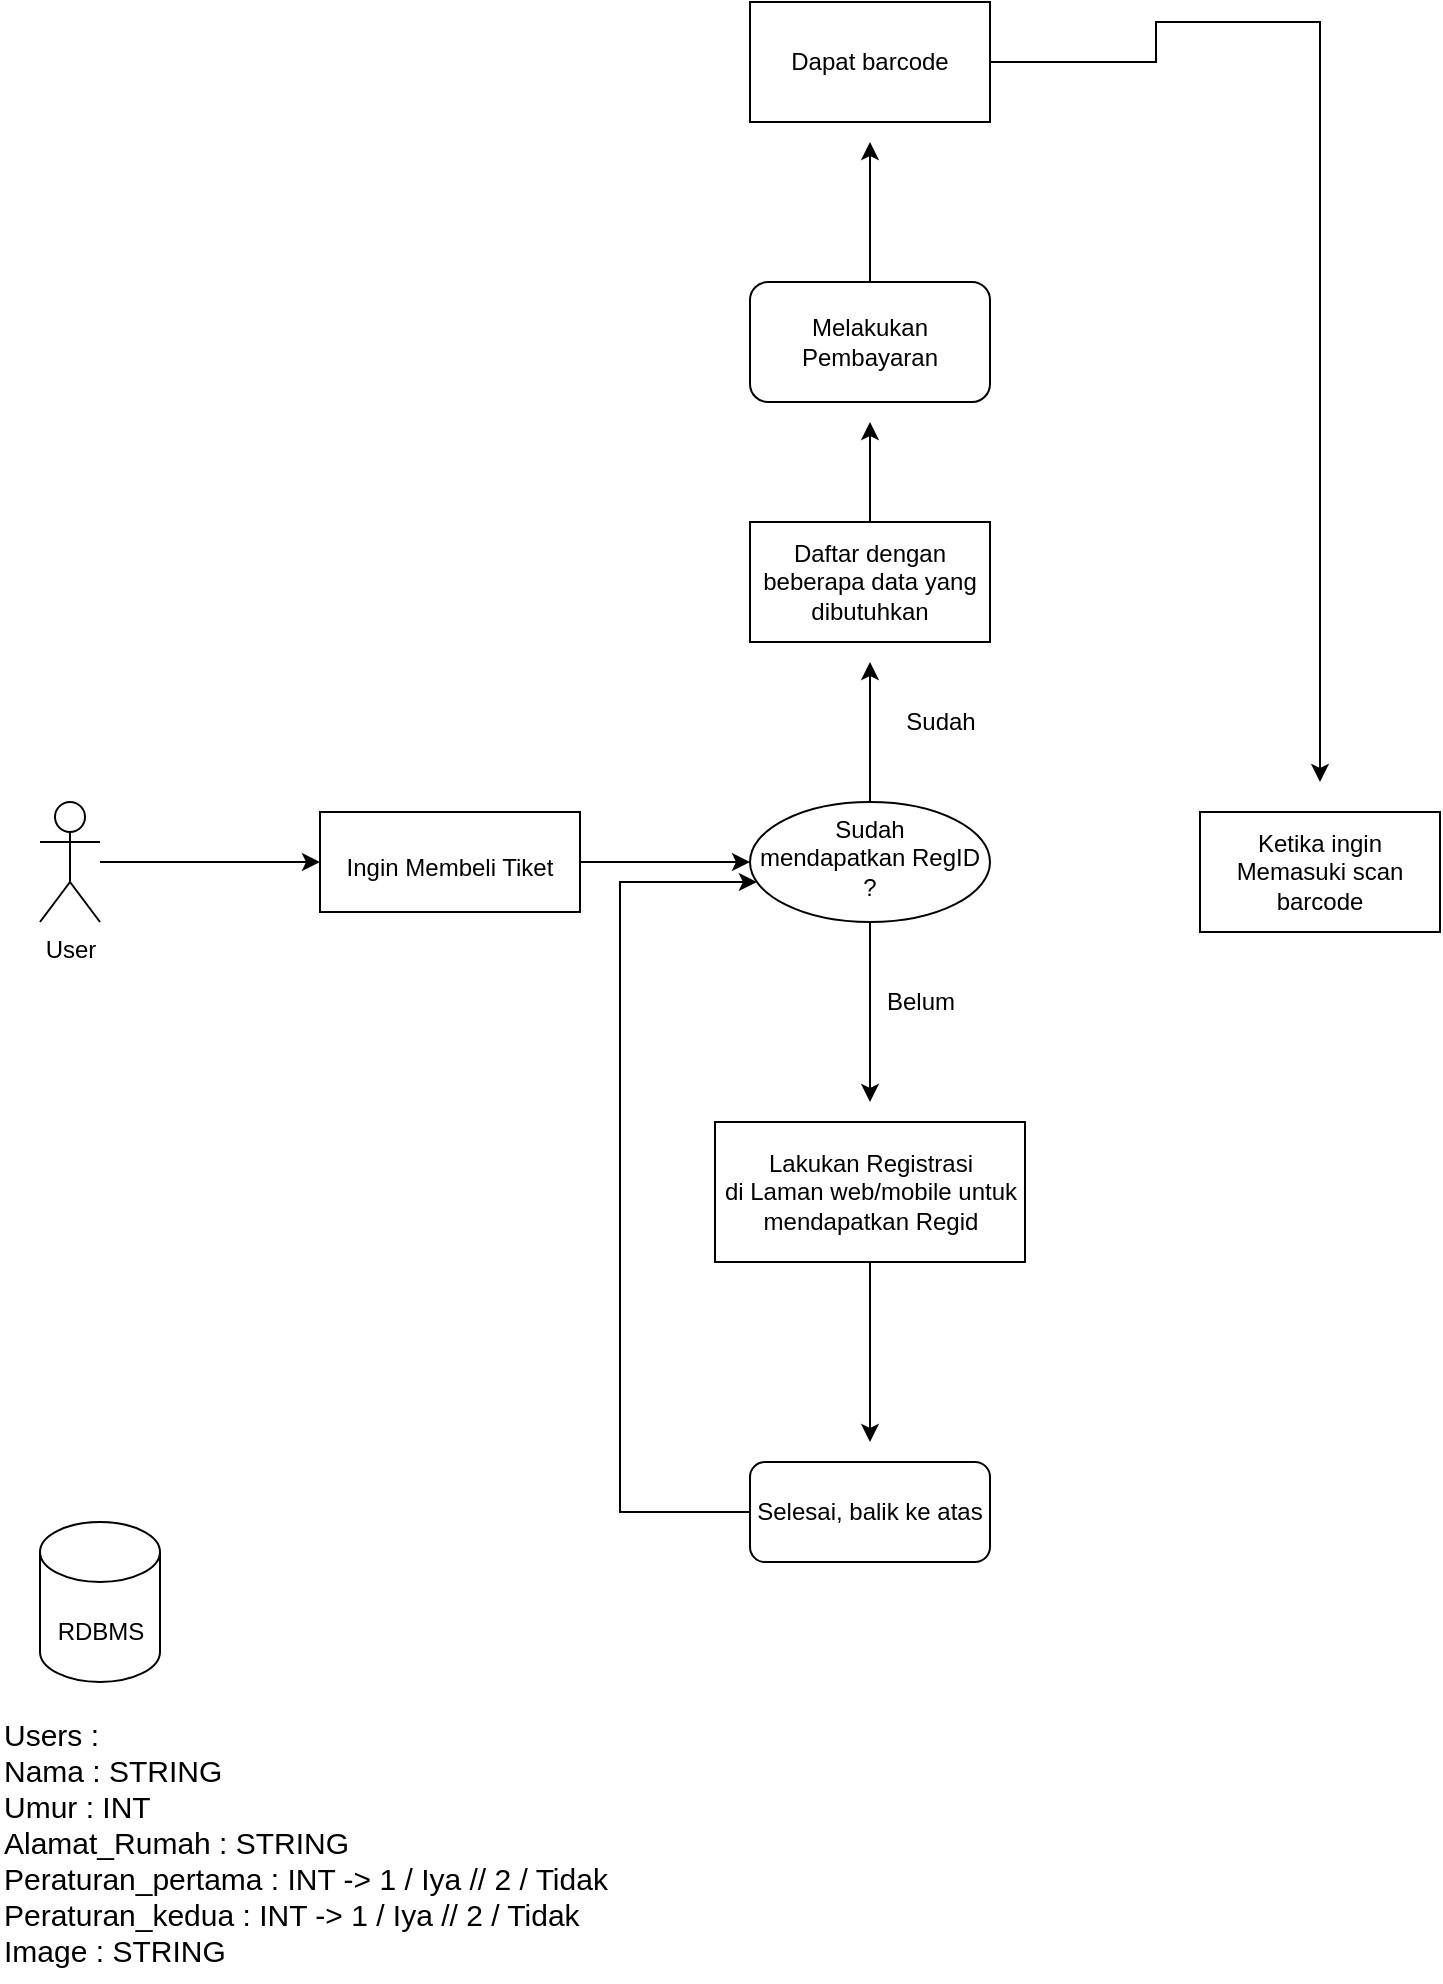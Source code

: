 <mxfile version="20.3.6" type="github">
  <diagram id="R29aMpHS694Ucdykr4rr" name="Page-1">
    <mxGraphModel dx="1221" dy="1768" grid="1" gridSize="10" guides="1" tooltips="1" connect="1" arrows="1" fold="1" page="1" pageScale="1" pageWidth="850" pageHeight="1100" math="0" shadow="0">
      <root>
        <mxCell id="0" />
        <mxCell id="1" parent="0" />
        <mxCell id="BxCldO122E4UIg3jQf_D-3" value="" style="edgeStyle=orthogonalEdgeStyle;rounded=0;orthogonalLoop=1;jettySize=auto;html=1;" edge="1" parent="1" source="BxCldO122E4UIg3jQf_D-1" target="BxCldO122E4UIg3jQf_D-2">
          <mxGeometry relative="1" as="geometry" />
        </mxCell>
        <mxCell id="BxCldO122E4UIg3jQf_D-1" value="User" style="shape=umlActor;verticalLabelPosition=bottom;verticalAlign=top;html=1;outlineConnect=0;" vertex="1" parent="1">
          <mxGeometry x="50" y="230" width="30" height="60" as="geometry" />
        </mxCell>
        <mxCell id="BxCldO122E4UIg3jQf_D-5" value="" style="edgeStyle=orthogonalEdgeStyle;rounded=0;orthogonalLoop=1;jettySize=auto;html=1;" edge="1" parent="1" source="BxCldO122E4UIg3jQf_D-2" target="BxCldO122E4UIg3jQf_D-4">
          <mxGeometry relative="1" as="geometry" />
        </mxCell>
        <mxCell id="BxCldO122E4UIg3jQf_D-2" value="&lt;br&gt;&lt;div&gt;Ingin Membeli Tiket&lt;/div&gt;" style="whiteSpace=wrap;html=1;verticalAlign=top;" vertex="1" parent="1">
          <mxGeometry x="190" y="235" width="130" height="50" as="geometry" />
        </mxCell>
        <mxCell id="BxCldO122E4UIg3jQf_D-8" style="edgeStyle=orthogonalEdgeStyle;rounded=0;orthogonalLoop=1;jettySize=auto;html=1;" edge="1" parent="1" source="BxCldO122E4UIg3jQf_D-4">
          <mxGeometry relative="1" as="geometry">
            <mxPoint x="465" y="380" as="targetPoint" />
          </mxGeometry>
        </mxCell>
        <mxCell id="BxCldO122E4UIg3jQf_D-14" style="edgeStyle=orthogonalEdgeStyle;rounded=0;orthogonalLoop=1;jettySize=auto;html=1;" edge="1" parent="1" source="BxCldO122E4UIg3jQf_D-4">
          <mxGeometry relative="1" as="geometry">
            <mxPoint x="465" y="160" as="targetPoint" />
          </mxGeometry>
        </mxCell>
        <mxCell id="BxCldO122E4UIg3jQf_D-4" value="&lt;div&gt;Sudah&lt;/div&gt;&lt;div&gt;mendapatkan RegID ?&lt;br&gt;&lt;/div&gt;" style="ellipse;whiteSpace=wrap;html=1;verticalAlign=top;" vertex="1" parent="1">
          <mxGeometry x="405" y="230" width="120" height="60" as="geometry" />
        </mxCell>
        <mxCell id="BxCldO122E4UIg3jQf_D-11" style="edgeStyle=orthogonalEdgeStyle;rounded=0;orthogonalLoop=1;jettySize=auto;html=1;" edge="1" parent="1" source="BxCldO122E4UIg3jQf_D-9">
          <mxGeometry relative="1" as="geometry">
            <mxPoint x="465" y="550" as="targetPoint" />
          </mxGeometry>
        </mxCell>
        <mxCell id="BxCldO122E4UIg3jQf_D-9" value="&lt;div&gt;Lakukan Registrasi&lt;/div&gt;&lt;div&gt;di Laman web/mobile untuk mendapatkan Regid&lt;br&gt;&lt;/div&gt;" style="whiteSpace=wrap;html=1;" vertex="1" parent="1">
          <mxGeometry x="387.5" y="390" width="155" height="70" as="geometry" />
        </mxCell>
        <mxCell id="BxCldO122E4UIg3jQf_D-10" value="Belum" style="text;html=1;align=center;verticalAlign=middle;resizable=0;points=[];autosize=1;strokeColor=none;fillColor=none;" vertex="1" parent="1">
          <mxGeometry x="460" y="315" width="60" height="30" as="geometry" />
        </mxCell>
        <mxCell id="BxCldO122E4UIg3jQf_D-13" style="edgeStyle=orthogonalEdgeStyle;rounded=0;orthogonalLoop=1;jettySize=auto;html=1;" edge="1" parent="1" source="BxCldO122E4UIg3jQf_D-12" target="BxCldO122E4UIg3jQf_D-4">
          <mxGeometry relative="1" as="geometry">
            <mxPoint x="370" y="270" as="targetPoint" />
            <Array as="points">
              <mxPoint x="340" y="585" />
              <mxPoint x="340" y="270" />
            </Array>
          </mxGeometry>
        </mxCell>
        <mxCell id="BxCldO122E4UIg3jQf_D-12" value="Selesai, balik ke atas" style="rounded=1;whiteSpace=wrap;html=1;" vertex="1" parent="1">
          <mxGeometry x="405" y="560" width="120" height="50" as="geometry" />
        </mxCell>
        <mxCell id="BxCldO122E4UIg3jQf_D-15" value="&lt;div&gt;Sudah&lt;/div&gt;" style="text;html=1;align=center;verticalAlign=middle;resizable=0;points=[];autosize=1;strokeColor=none;fillColor=none;" vertex="1" parent="1">
          <mxGeometry x="470" y="175" width="60" height="30" as="geometry" />
        </mxCell>
        <mxCell id="BxCldO122E4UIg3jQf_D-17" style="edgeStyle=orthogonalEdgeStyle;rounded=0;orthogonalLoop=1;jettySize=auto;html=1;" edge="1" parent="1" source="BxCldO122E4UIg3jQf_D-16">
          <mxGeometry relative="1" as="geometry">
            <mxPoint x="465" y="40" as="targetPoint" />
          </mxGeometry>
        </mxCell>
        <mxCell id="BxCldO122E4UIg3jQf_D-16" value="Daftar dengan beberapa data yang dibutuhkan" style="whiteSpace=wrap;html=1;" vertex="1" parent="1">
          <mxGeometry x="405" y="90" width="120" height="60" as="geometry" />
        </mxCell>
        <mxCell id="BxCldO122E4UIg3jQf_D-20" style="edgeStyle=orthogonalEdgeStyle;rounded=0;orthogonalLoop=1;jettySize=auto;html=1;" edge="1" parent="1" source="BxCldO122E4UIg3jQf_D-19">
          <mxGeometry relative="1" as="geometry">
            <mxPoint x="465" y="-100" as="targetPoint" />
          </mxGeometry>
        </mxCell>
        <mxCell id="BxCldO122E4UIg3jQf_D-19" value="Melakukan Pembayaran" style="rounded=1;whiteSpace=wrap;html=1;" vertex="1" parent="1">
          <mxGeometry x="405" y="-30" width="120" height="60" as="geometry" />
        </mxCell>
        <mxCell id="BxCldO122E4UIg3jQf_D-23" style="edgeStyle=orthogonalEdgeStyle;rounded=0;orthogonalLoop=1;jettySize=auto;html=1;" edge="1" parent="1" source="BxCldO122E4UIg3jQf_D-22">
          <mxGeometry relative="1" as="geometry">
            <mxPoint x="690" y="220" as="targetPoint" />
            <Array as="points">
              <mxPoint x="608" y="-140" />
              <mxPoint x="608" y="-160" />
              <mxPoint x="690" y="-160" />
            </Array>
          </mxGeometry>
        </mxCell>
        <mxCell id="BxCldO122E4UIg3jQf_D-22" value="Dapat barcode" style="whiteSpace=wrap;html=1;" vertex="1" parent="1">
          <mxGeometry x="405" y="-170" width="120" height="60" as="geometry" />
        </mxCell>
        <mxCell id="BxCldO122E4UIg3jQf_D-24" value="Ketika ingin Memasuki scan barcode" style="whiteSpace=wrap;html=1;" vertex="1" parent="1">
          <mxGeometry x="630" y="235" width="120" height="60" as="geometry" />
        </mxCell>
        <mxCell id="BxCldO122E4UIg3jQf_D-25" value="" style="shape=cylinder3;whiteSpace=wrap;html=1;boundedLbl=1;backgroundOutline=1;size=15;" vertex="1" parent="1">
          <mxGeometry x="50" y="590" width="60" height="80" as="geometry" />
        </mxCell>
        <mxCell id="BxCldO122E4UIg3jQf_D-26" value="RDBMS" style="text;html=1;align=center;verticalAlign=middle;resizable=0;points=[];autosize=1;strokeColor=none;fillColor=none;" vertex="1" parent="1">
          <mxGeometry x="45" y="630" width="70" height="30" as="geometry" />
        </mxCell>
        <mxCell id="BxCldO122E4UIg3jQf_D-27" value="&lt;div style=&quot;font-size: 15px;&quot; align=&quot;left&quot;&gt;&lt;font style=&quot;font-size: 15px;&quot;&gt;Users : &lt;br&gt;&lt;/font&gt;&lt;/div&gt;&lt;div style=&quot;font-size: 15px;&quot; align=&quot;left&quot;&gt;&lt;font style=&quot;font-size: 15px;&quot;&gt;Nama : STRING&lt;/font&gt;&lt;/div&gt;&lt;div style=&quot;font-size: 15px;&quot; align=&quot;left&quot;&gt;&lt;font style=&quot;font-size: 15px;&quot;&gt;Umur : INT&lt;/font&gt;&lt;/div&gt;&lt;div style=&quot;font-size: 15px;&quot; align=&quot;left&quot;&gt;&lt;font style=&quot;font-size: 15px;&quot;&gt;Alamat_Rumah : STRING&lt;/font&gt;&lt;/div&gt;&lt;div style=&quot;font-size: 15px;&quot; align=&quot;left&quot;&gt;&lt;font style=&quot;font-size: 15px;&quot;&gt;Peraturan_pertama : INT -&amp;gt; 1 / Iya // 2 / Tidak&lt;br&gt;&lt;/font&gt;&lt;/div&gt;&lt;div style=&quot;font-size: 15px;&quot; align=&quot;left&quot;&gt;&lt;font style=&quot;font-size: 15px;&quot;&gt;Peraturan_kedua : INT -&amp;gt; 1 / Iya // 2 / Tidak&lt;/font&gt;&lt;/div&gt;&lt;div style=&quot;font-size: 15px;&quot; align=&quot;left&quot;&gt;&lt;font style=&quot;font-size: 15px;&quot;&gt;Image : STRING&lt;br&gt;&lt;/font&gt;&lt;/div&gt;" style="text;html=1;align=left;verticalAlign=middle;resizable=0;points=[];autosize=1;strokeColor=none;fillColor=none;" vertex="1" parent="1">
          <mxGeometry x="30" y="680" width="330" height="140" as="geometry" />
        </mxCell>
      </root>
    </mxGraphModel>
  </diagram>
</mxfile>
